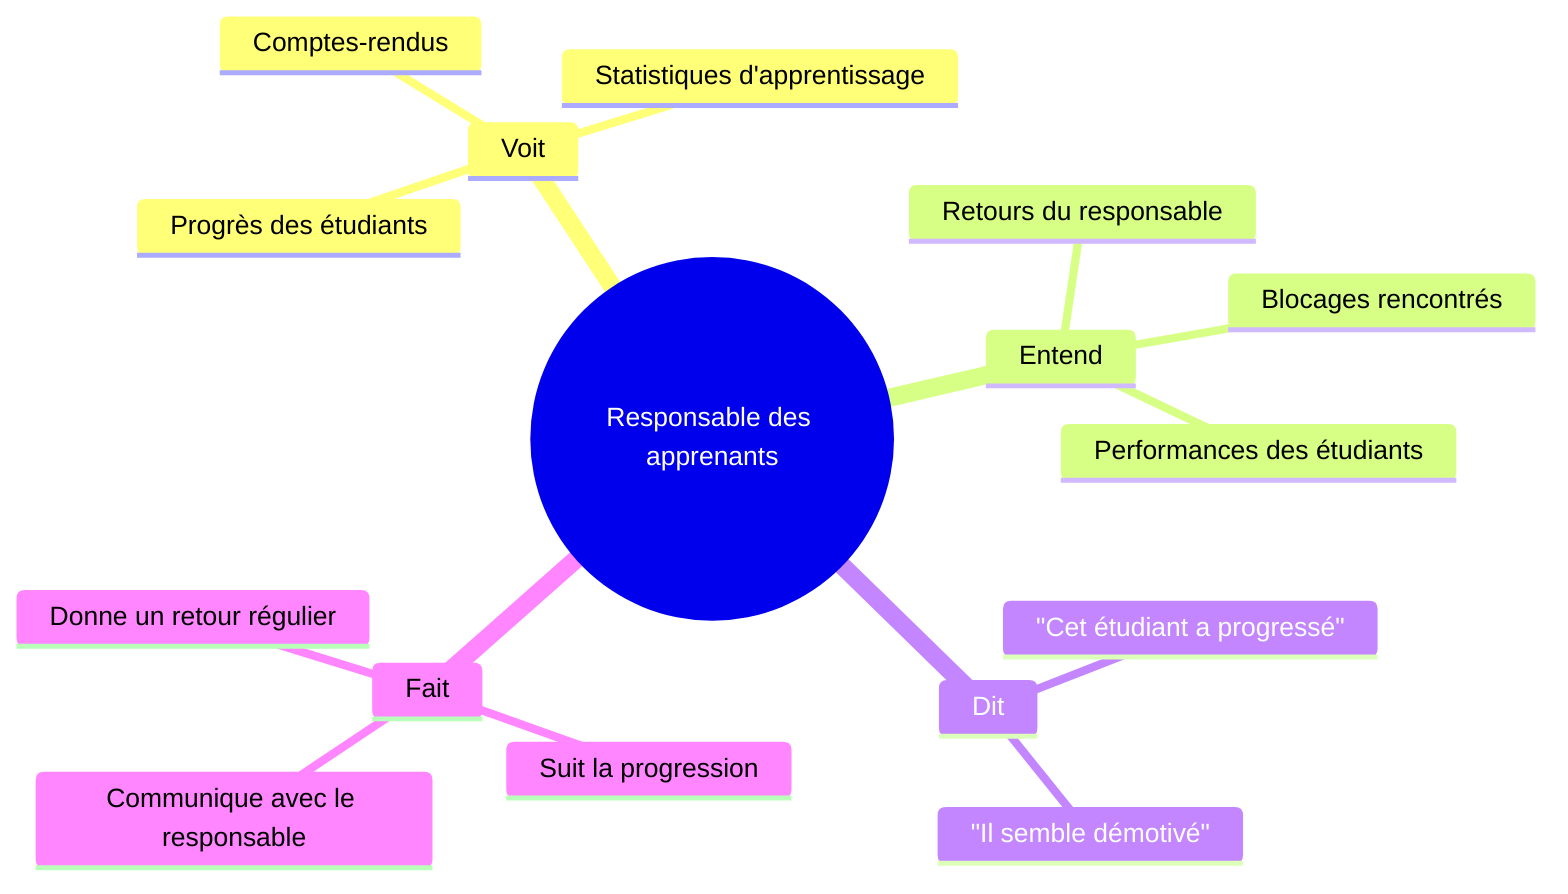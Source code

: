 mindmap
  root((Responsable des apprenants))
    Voit
      Progrès des étudiants
      Comptes-rendus
      Statistiques d'apprentissage
    Entend
      Retours du responsable
      Blocages rencontrés
      Performances des étudiants
    Dit
      "Cet étudiant a progressé"
      "Il semble démotivé"
    Fait
      Suit la progression
      Communique avec le responsable
      Donne un retour régulier